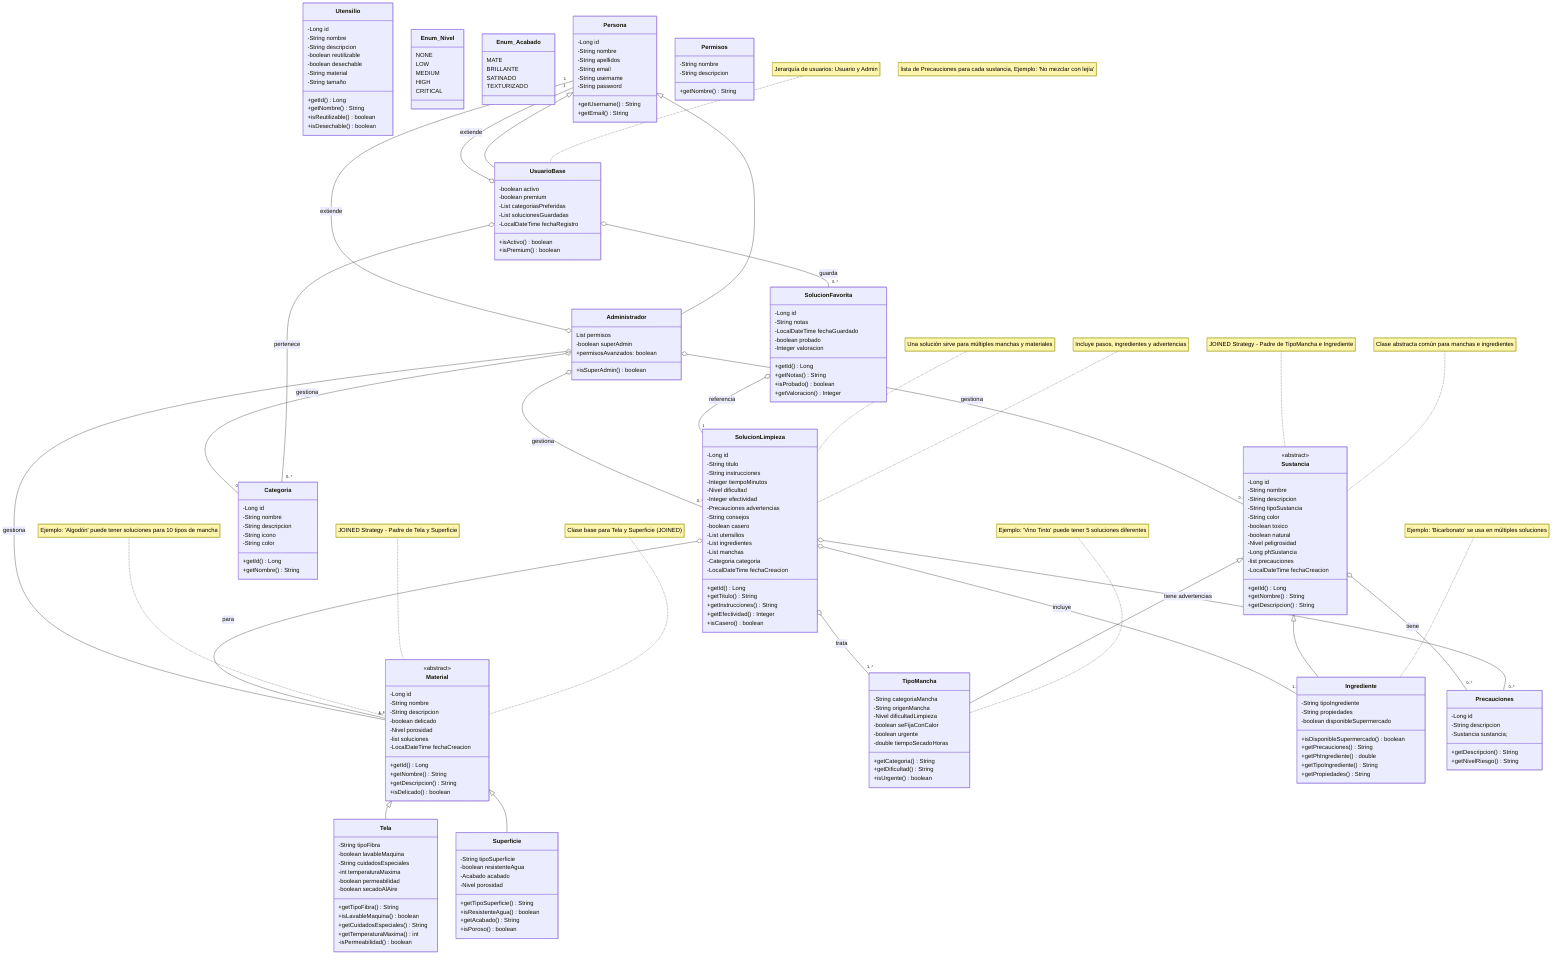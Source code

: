 ---
config:
  layout: dagre
---
classDiagram
%% Clase abstracta Material y sus subclases ( una mesa es de madera, una camiseta de tela)
    class Material {
        <<abstract>>
        -Long id
        -String nombre
        -String descripcion
        -boolean delicado
        -Nivel porosidad
        -list<SolucionesLimpieza> soluciones
        -LocalDateTime fechaCreacion
        +getId() Long
        +getNombre() String
        +getDescripcion() String
        +isDelicado() boolean
    }
    class Tela {
        -String tipoFibra
        -boolean lavableMaquina
        -String cuidadosEspeciales
        -int temperaturaMaxima
        -boolean permeabilidad
        -boolean secadoAlAire
        +getTipoFibra() String
        +isLavableMaquina() boolean
        +getCuidadosEspeciales() String
        +getTemperaturaMaxima() int
        -isPermeabilidad() boolean
    }
    class Superficie {
        -String tipoSuperficie
        -boolean resistenteAgua
        -Acabado acabado
        -Nivel porosidad
        +getTipoSuperficie() String
        +isResistenteAgua() boolean
        +getAcabado() String
        +isPoroso() boolean
    }
%% Clase abstracta Sustancia y sus subclases (una mancha es una sustancia que ensucia, un ingrediente es una sustancia que limpia)
    class Sustancia {
        <<abstract>>
        -Long id
        -String nombre
        -String descripcion
        -String tipoSustancia
        -String color
        -boolean toxico
        -boolean natural
        -Nivel peligrosidad
        -Long phSustancia
        -list<Precauciones> precauciones
        -LocalDateTime fechaCreacion
        +getId() Long
        +getNombre() String
        +getDescripcion() String
    }
    class TipoMancha {
        -String categoriaMancha
        -String origenMancha
        -Nivel dificultadLimpieza
        -boolean seFijaConCalor
        -boolean urgente
        -double tiempoSecadoHoras
        +getCategoria() String
        +getDificultad() String
        +isUrgente() boolean
    }
    class Ingrediente {
        -String tipoIngrediente
        -String propiedades
        -boolean disponibleSupermercado
        +isDisponibleSupermercado() boolean
        +getPrecauciones() String
        +getPhIngrediente() double
        +getTipoIngrediente() String
        +getPropiedades() String
    }

    class Utensilio {
        -Long id
        -String nombre
        -String descripcion
        -boolean reutilizable
        -boolean desechable
        -String material
        -String tamaño
        +getId() Long
        +getNombre() String
        +isReutilizable() boolean
        +isDesechable() boolean
    }

%% Clase principal SolucionLimpieza (una solucion de limpieza tiene ingredientes, trata manchas y es para
%% materiales, tiene instrucciones, efectividad, dificultad, consejos y advertencias)
    class SolucionLimpieza {
        -Long id
        -String titulo
        -String instrucciones
        -Integer tiempoMinutos
        -Nivel dificultad
        -Integer efectividad
        -Precauciones advertencias
        -String consejos
        -boolean casero
        -List<Utensilio> utensilios
        -List<Ingrediente> ingredientes
        -List<TipoMancha> manchas
        -Categoria categoria
        -LocalDateTime fechaCreacion
        +getId() Long
        +getTitulo() String
        +getInstrucciones() String
        +getEfectividad() Integer
        +isCasero() boolean
    }

    class Precauciones {
        -Long id
        -String descripcion
        -Sustancia sustancia;
        +getDescripcion() String
        +getNivelRiesgo() String
    }

    class SolucionFavorita {
        -Long id
        -String notas
        -LocalDateTime fechaGuardado
        -boolean probado
        -Integer valoracion
        +getId() Long
        +getNotas() String
        +isProbado() boolean
        +getValoracion() Integer
    }
    class Categoria {
        -Long id
        -String nombre
        -String descripcion
        -String icono
        -String color
        +getId() Long
        +getNombre() String
    }

    class Enum_Nivel {
        NONE
        LOW
        MEDIUM
        HIGH
        CRITICAL
    }

    class Enum_Acabado {
        MATE
        BRILLANTE
        SATINADO
        TEXTURIZADO
    }

%% Clase abstracta Persona
    class Persona {
        -Long id
        -String nombre
        -String apellidos
        -String email
        -String username
        -String password
        +getUsername() String
        +getEmail() String
    }
    class UsuarioBase {
        -boolean activo
        -boolean premium
        -List<Categoria> categoriasPreferidas
        -List<SolucionFavorita> solucionesGuardadas
        -LocalDateTime fechaRegistro
        +isActivo() boolean
        +isPremium() boolean
    }
    class Administrador {
        List<String> permisos
        -boolean superAdmin
        +isSuperAdmin() boolean
        +permisosAvanzados: boolean
    }

    class Permisos {
        -String nombre
        -String descripcion
        +getNombre() String
    }

%% Herencias
    Material <|-- Tela
    Material <|-- Superficie
    Sustancia <|-- TipoMancha
    Sustancia <|-- Ingrediente
    Persona <|-- UsuarioBase
    Persona <|-- Administrador
%% Relaciones Negocio
SolucionLimpieza o-- "1..*" Ingrediente: incluye
SolucionLimpieza o-- "1..*" TipoMancha: trata
SolucionLimpieza o-- "1..*" Material: para
SolucionLimpieza o-- "0..*" Precauciones: tiene advertencias
Sustancia o-- "0..*" Precauciones: tiene
SolucionFavorita o-- "1" SolucionLimpieza: referencia


%% Relaciones Usuario
UsuarioBase o-- "0..*" Categoria: pertenece
UsuarioBase o-- "0..*" SolucionFavorita: guarda
UsuarioBase o-- "1" Persona: extiende

%% Relaciones Administrador
Administrador o-- "1" Persona: extiende
Administrador o-- "0..*" Categoria: gestiona
Administrador o-- "0..*" SolucionLimpieza: gestiona
Administrador o-- "0..*" Sustancia: gestiona
Administrador o-- "0..*" Material: gestiona


%% Notas
note for Material "Clase base para Tela y Superficie (JOINED)"
note for Sustancia "Clase abstracta común para manchas e ingredientes"
note for SolucionLimpieza "Incluye pasos, ingredientes y advertencias"
note for UsuarioBase "Jerarquía de usuarios: Usuario y Admin"
note for Sustancia "JOINED Strategy - Padre de TipoMancha e Ingrediente"
note for Material "JOINED Strategy - Padre de Tela y Superficie"
note for SolucionLimpieza "Una solución sirve para múltiples manchas y materiales"
note for TipoMancha "Ejemplo: 'Vino Tinto' puede tener 5 soluciones diferentes"
note for Material "Ejemplo: 'Algodón' puede tener soluciones para 10 tipos de mancha"
note for Ingrediente "Ejemplo: 'Bicarbonato' se usa en múltiples soluciones"
note for Precaudiones "lista de Precauciones para cada sustancia, Ejemplo: 'No mezclar con lejía'"